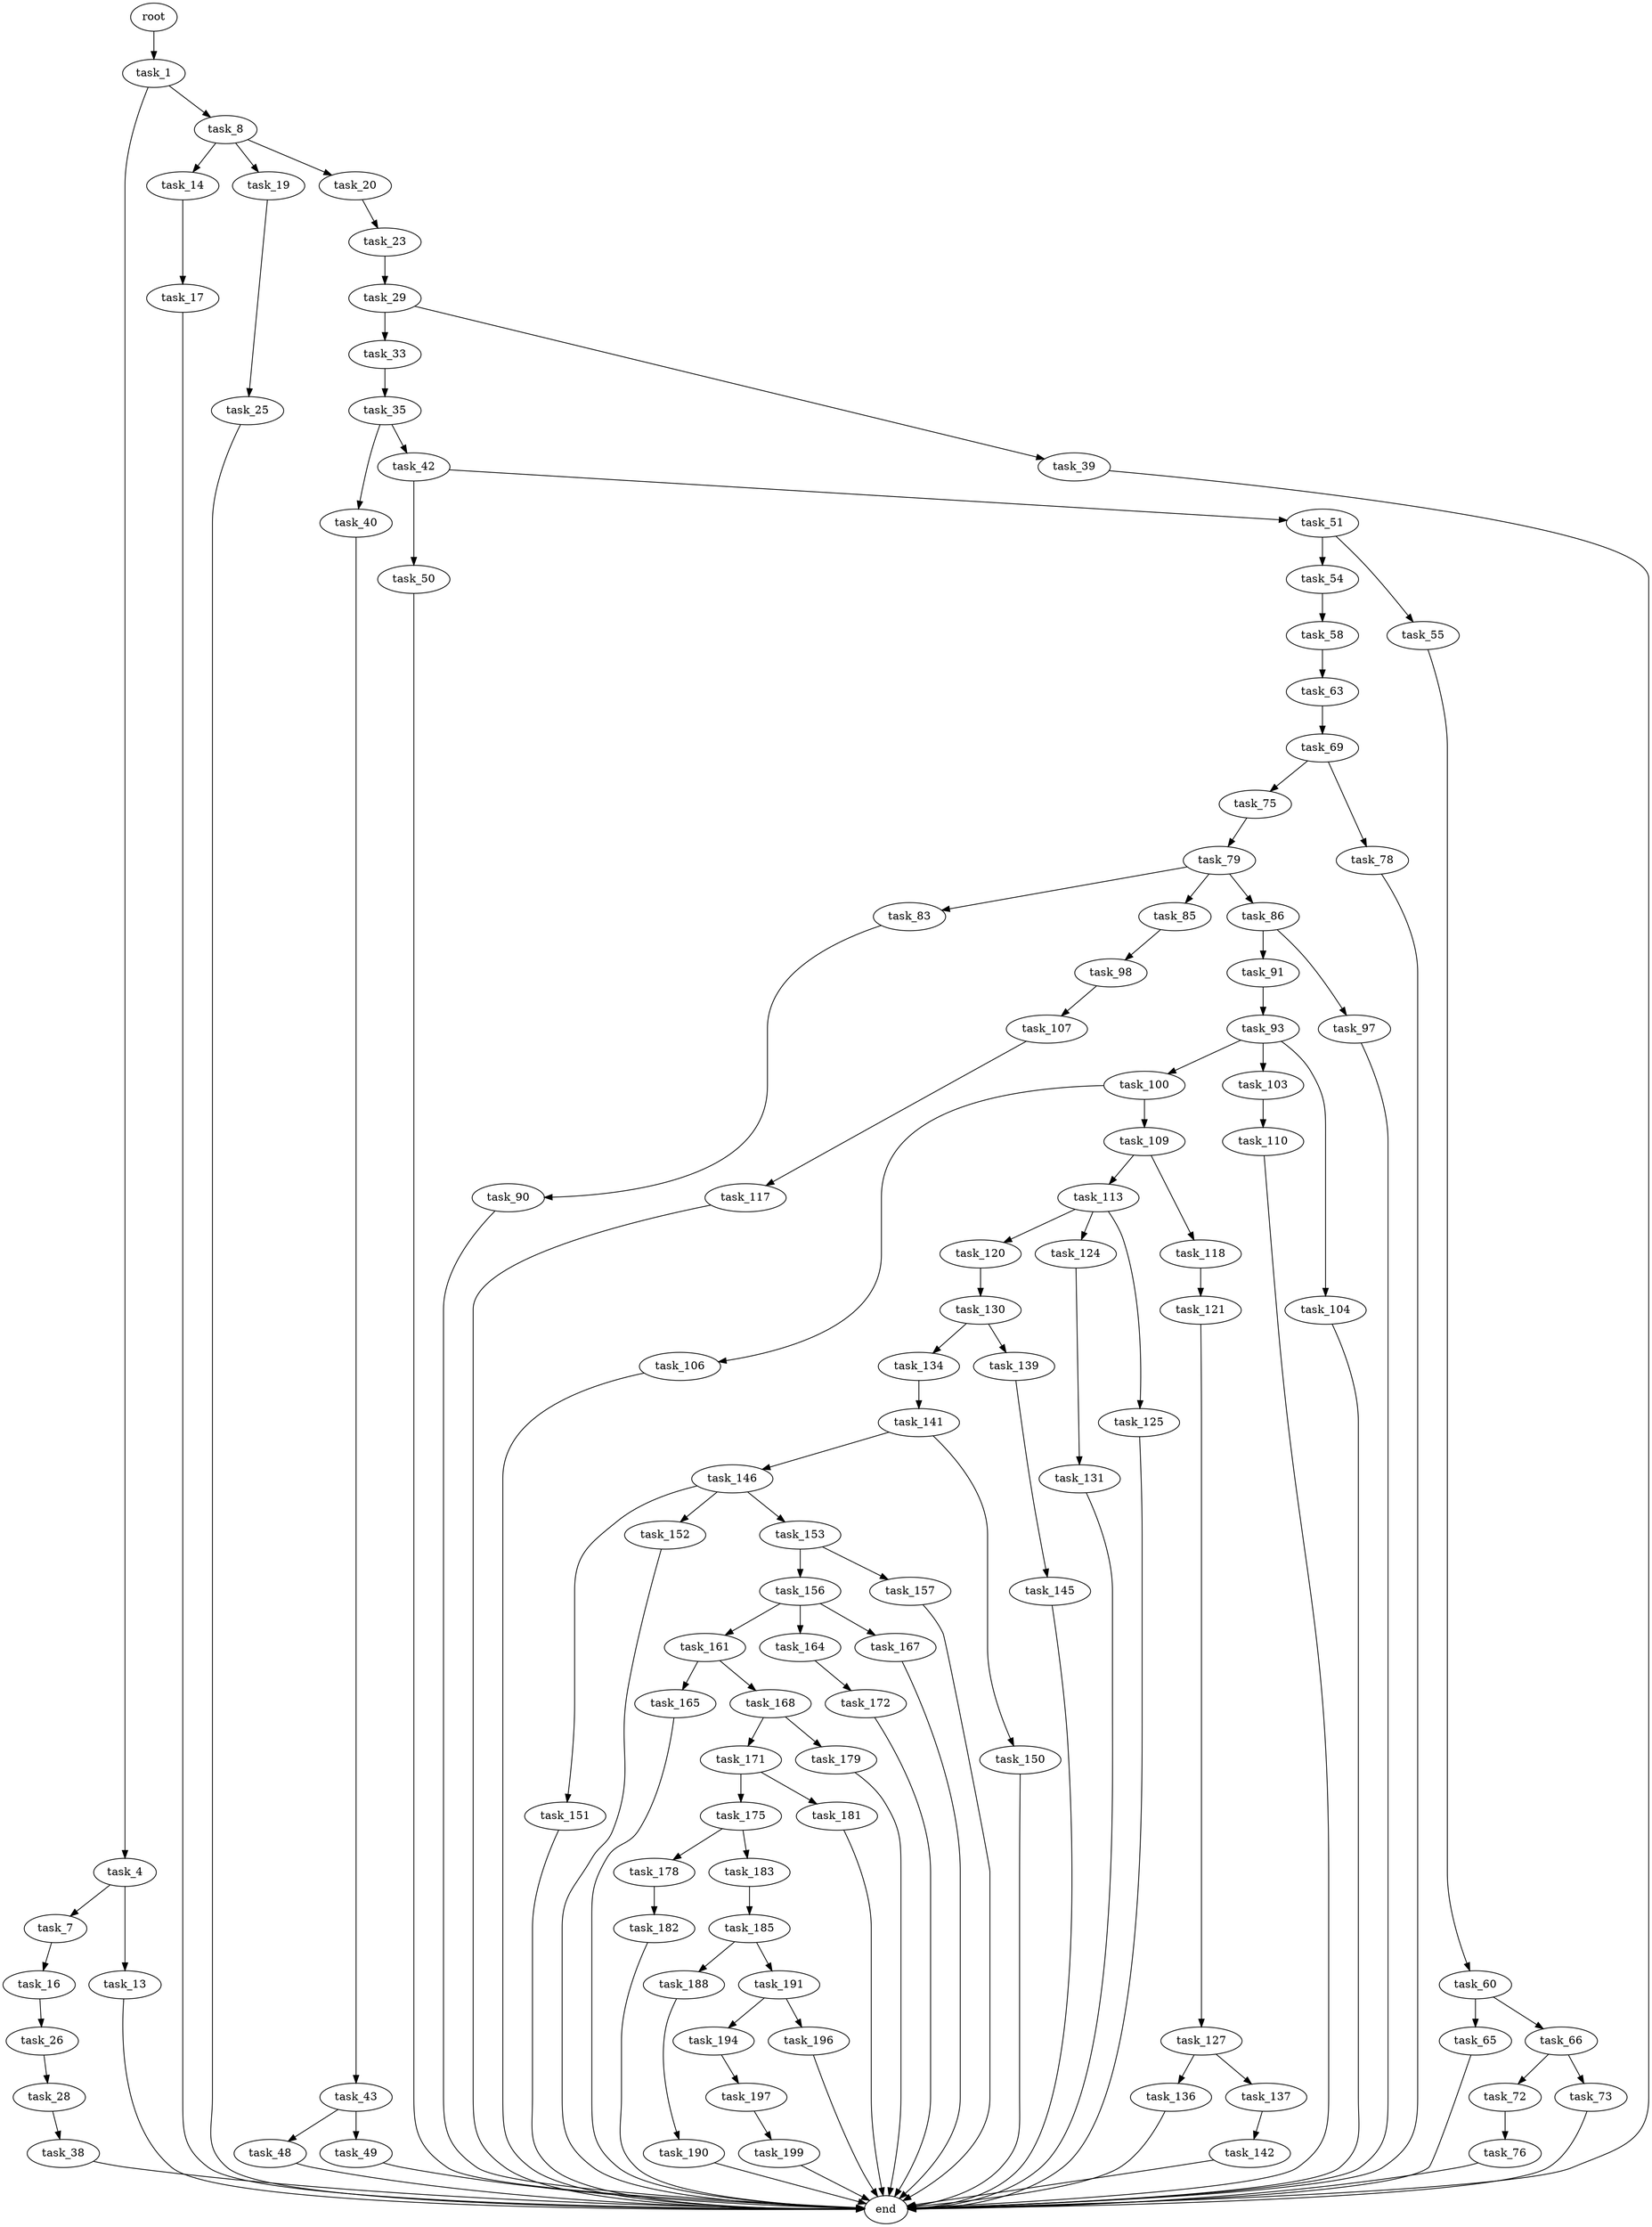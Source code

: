 digraph G {
  root [size="0.000000"];
  task_1 [size="257592887768.000000"];
  task_4 [size="19192834787.000000"];
  task_8 [size="874180921594.000000"];
  task_7 [size="151265163948.000000"];
  task_13 [size="68719476736.000000"];
  task_16 [size="4383737578.000000"];
  task_14 [size="364304240420.000000"];
  task_19 [size="110835232884.000000"];
  task_20 [size="6889419237.000000"];
  end [size="0.000000"];
  task_17 [size="549755813888.000000"];
  task_26 [size="76175924520.000000"];
  task_25 [size="31242066181.000000"];
  task_23 [size="29317260915.000000"];
  task_29 [size="328547934000.000000"];
  task_28 [size="68719476736.000000"];
  task_38 [size="134217728000.000000"];
  task_33 [size="138355719788.000000"];
  task_39 [size="6828192954.000000"];
  task_35 [size="368293445632.000000"];
  task_40 [size="368293445632.000000"];
  task_42 [size="549755813888.000000"];
  task_43 [size="1758813973.000000"];
  task_50 [size="8234316432.000000"];
  task_51 [size="53726169322.000000"];
  task_48 [size="62380910196.000000"];
  task_49 [size="159840341214.000000"];
  task_54 [size="42076950829.000000"];
  task_55 [size="8828025682.000000"];
  task_58 [size="3716226658.000000"];
  task_60 [size="1750501365.000000"];
  task_63 [size="134217728000.000000"];
  task_65 [size="16096319603.000000"];
  task_66 [size="782757789696.000000"];
  task_69 [size="1053814653129.000000"];
  task_72 [size="195005748864.000000"];
  task_73 [size="465306453.000000"];
  task_75 [size="11538626344.000000"];
  task_78 [size="24814931625.000000"];
  task_76 [size="182955815134.000000"];
  task_79 [size="68719476736.000000"];
  task_83 [size="5872377068.000000"];
  task_85 [size="1333473632.000000"];
  task_86 [size="549755813888.000000"];
  task_90 [size="28991029248.000000"];
  task_98 [size="20441197333.000000"];
  task_91 [size="5928060996.000000"];
  task_97 [size="17002516806.000000"];
  task_93 [size="493793314664.000000"];
  task_100 [size="116546483448.000000"];
  task_103 [size="549755813888.000000"];
  task_104 [size="5706791444.000000"];
  task_107 [size="6559728023.000000"];
  task_106 [size="329371458618.000000"];
  task_109 [size="588079119582.000000"];
  task_110 [size="1073741824000.000000"];
  task_117 [size="28991029248.000000"];
  task_113 [size="895898369.000000"];
  task_118 [size="231928233984.000000"];
  task_120 [size="782757789696.000000"];
  task_124 [size="917248583.000000"];
  task_125 [size="399874572409.000000"];
  task_121 [size="24111750156.000000"];
  task_130 [size="15554066196.000000"];
  task_127 [size="15125720998.000000"];
  task_131 [size="23868329378.000000"];
  task_136 [size="16806256758.000000"];
  task_137 [size="266480680710.000000"];
  task_134 [size="450656288042.000000"];
  task_139 [size="595859702.000000"];
  task_141 [size="1143950620.000000"];
  task_142 [size="38568069397.000000"];
  task_145 [size="31725668560.000000"];
  task_146 [size="549755813888.000000"];
  task_150 [size="33248757952.000000"];
  task_151 [size="17930808016.000000"];
  task_152 [size="782757789696.000000"];
  task_153 [size="1086933805.000000"];
  task_156 [size="18725000340.000000"];
  task_157 [size="9471017343.000000"];
  task_161 [size="8313718072.000000"];
  task_164 [size="1950879235.000000"];
  task_167 [size="23228357111.000000"];
  task_165 [size="78644305468.000000"];
  task_168 [size="1073741824000.000000"];
  task_172 [size="825437902.000000"];
  task_171 [size="562291217956.000000"];
  task_179 [size="264765860176.000000"];
  task_175 [size="68719476736.000000"];
  task_181 [size="1692771917.000000"];
  task_178 [size="20143408695.000000"];
  task_183 [size="4903519929.000000"];
  task_182 [size="15103310021.000000"];
  task_185 [size="8589934592.000000"];
  task_188 [size="934395567.000000"];
  task_191 [size="155994748224.000000"];
  task_190 [size="782757789696.000000"];
  task_194 [size="782757789696.000000"];
  task_196 [size="30117001575.000000"];
  task_197 [size="782757789696.000000"];
  task_199 [size="8589934592.000000"];

  root -> task_1 [size="1.000000"];
  task_1 -> task_4 [size="209715200.000000"];
  task_1 -> task_8 [size="209715200.000000"];
  task_4 -> task_7 [size="75497472.000000"];
  task_4 -> task_13 [size="75497472.000000"];
  task_8 -> task_14 [size="838860800.000000"];
  task_8 -> task_19 [size="838860800.000000"];
  task_8 -> task_20 [size="838860800.000000"];
  task_7 -> task_16 [size="134217728.000000"];
  task_13 -> end [size="1.000000"];
  task_16 -> task_26 [size="301989888.000000"];
  task_14 -> task_17 [size="411041792.000000"];
  task_19 -> task_25 [size="75497472.000000"];
  task_20 -> task_23 [size="134217728.000000"];
  task_17 -> end [size="1.000000"];
  task_26 -> task_28 [size="134217728.000000"];
  task_25 -> end [size="1.000000"];
  task_23 -> task_29 [size="679477248.000000"];
  task_29 -> task_33 [size="536870912.000000"];
  task_29 -> task_39 [size="536870912.000000"];
  task_28 -> task_38 [size="134217728.000000"];
  task_38 -> end [size="1.000000"];
  task_33 -> task_35 [size="536870912.000000"];
  task_39 -> end [size="1.000000"];
  task_35 -> task_40 [size="411041792.000000"];
  task_35 -> task_42 [size="411041792.000000"];
  task_40 -> task_43 [size="411041792.000000"];
  task_42 -> task_50 [size="536870912.000000"];
  task_42 -> task_51 [size="536870912.000000"];
  task_43 -> task_48 [size="33554432.000000"];
  task_43 -> task_49 [size="33554432.000000"];
  task_50 -> end [size="1.000000"];
  task_51 -> task_54 [size="75497472.000000"];
  task_51 -> task_55 [size="75497472.000000"];
  task_48 -> end [size="1.000000"];
  task_49 -> end [size="1.000000"];
  task_54 -> task_58 [size="679477248.000000"];
  task_55 -> task_60 [size="209715200.000000"];
  task_58 -> task_63 [size="134217728.000000"];
  task_60 -> task_65 [size="75497472.000000"];
  task_60 -> task_66 [size="75497472.000000"];
  task_63 -> task_69 [size="209715200.000000"];
  task_65 -> end [size="1.000000"];
  task_66 -> task_72 [size="679477248.000000"];
  task_66 -> task_73 [size="679477248.000000"];
  task_69 -> task_75 [size="838860800.000000"];
  task_69 -> task_78 [size="838860800.000000"];
  task_72 -> task_76 [size="134217728.000000"];
  task_73 -> end [size="1.000000"];
  task_75 -> task_79 [size="411041792.000000"];
  task_78 -> end [size="1.000000"];
  task_76 -> end [size="1.000000"];
  task_79 -> task_83 [size="134217728.000000"];
  task_79 -> task_85 [size="134217728.000000"];
  task_79 -> task_86 [size="134217728.000000"];
  task_83 -> task_90 [size="134217728.000000"];
  task_85 -> task_98 [size="33554432.000000"];
  task_86 -> task_91 [size="536870912.000000"];
  task_86 -> task_97 [size="536870912.000000"];
  task_90 -> end [size="1.000000"];
  task_98 -> task_107 [size="679477248.000000"];
  task_91 -> task_93 [size="301989888.000000"];
  task_97 -> end [size="1.000000"];
  task_93 -> task_100 [size="536870912.000000"];
  task_93 -> task_103 [size="536870912.000000"];
  task_93 -> task_104 [size="536870912.000000"];
  task_100 -> task_106 [size="134217728.000000"];
  task_100 -> task_109 [size="134217728.000000"];
  task_103 -> task_110 [size="536870912.000000"];
  task_104 -> end [size="1.000000"];
  task_107 -> task_117 [size="301989888.000000"];
  task_106 -> end [size="1.000000"];
  task_109 -> task_113 [size="411041792.000000"];
  task_109 -> task_118 [size="411041792.000000"];
  task_110 -> end [size="1.000000"];
  task_117 -> end [size="1.000000"];
  task_113 -> task_120 [size="33554432.000000"];
  task_113 -> task_124 [size="33554432.000000"];
  task_113 -> task_125 [size="33554432.000000"];
  task_118 -> task_121 [size="301989888.000000"];
  task_120 -> task_130 [size="679477248.000000"];
  task_124 -> task_131 [size="75497472.000000"];
  task_125 -> end [size="1.000000"];
  task_121 -> task_127 [size="536870912.000000"];
  task_130 -> task_134 [size="75497472.000000"];
  task_130 -> task_139 [size="75497472.000000"];
  task_127 -> task_136 [size="411041792.000000"];
  task_127 -> task_137 [size="411041792.000000"];
  task_131 -> end [size="1.000000"];
  task_136 -> end [size="1.000000"];
  task_137 -> task_142 [size="301989888.000000"];
  task_134 -> task_141 [size="838860800.000000"];
  task_139 -> task_145 [size="33554432.000000"];
  task_141 -> task_146 [size="134217728.000000"];
  task_141 -> task_150 [size="134217728.000000"];
  task_142 -> end [size="1.000000"];
  task_145 -> end [size="1.000000"];
  task_146 -> task_151 [size="536870912.000000"];
  task_146 -> task_152 [size="536870912.000000"];
  task_146 -> task_153 [size="536870912.000000"];
  task_150 -> end [size="1.000000"];
  task_151 -> end [size="1.000000"];
  task_152 -> end [size="1.000000"];
  task_153 -> task_156 [size="33554432.000000"];
  task_153 -> task_157 [size="33554432.000000"];
  task_156 -> task_161 [size="536870912.000000"];
  task_156 -> task_164 [size="536870912.000000"];
  task_156 -> task_167 [size="536870912.000000"];
  task_157 -> end [size="1.000000"];
  task_161 -> task_165 [size="33554432.000000"];
  task_161 -> task_168 [size="33554432.000000"];
  task_164 -> task_172 [size="33554432.000000"];
  task_167 -> end [size="1.000000"];
  task_165 -> end [size="1.000000"];
  task_168 -> task_171 [size="838860800.000000"];
  task_168 -> task_179 [size="838860800.000000"];
  task_172 -> end [size="1.000000"];
  task_171 -> task_175 [size="536870912.000000"];
  task_171 -> task_181 [size="536870912.000000"];
  task_179 -> end [size="1.000000"];
  task_175 -> task_178 [size="134217728.000000"];
  task_175 -> task_183 [size="134217728.000000"];
  task_181 -> end [size="1.000000"];
  task_178 -> task_182 [size="33554432.000000"];
  task_183 -> task_185 [size="301989888.000000"];
  task_182 -> end [size="1.000000"];
  task_185 -> task_188 [size="33554432.000000"];
  task_185 -> task_191 [size="33554432.000000"];
  task_188 -> task_190 [size="75497472.000000"];
  task_191 -> task_194 [size="209715200.000000"];
  task_191 -> task_196 [size="209715200.000000"];
  task_190 -> end [size="1.000000"];
  task_194 -> task_197 [size="679477248.000000"];
  task_196 -> end [size="1.000000"];
  task_197 -> task_199 [size="679477248.000000"];
  task_199 -> end [size="1.000000"];
}
